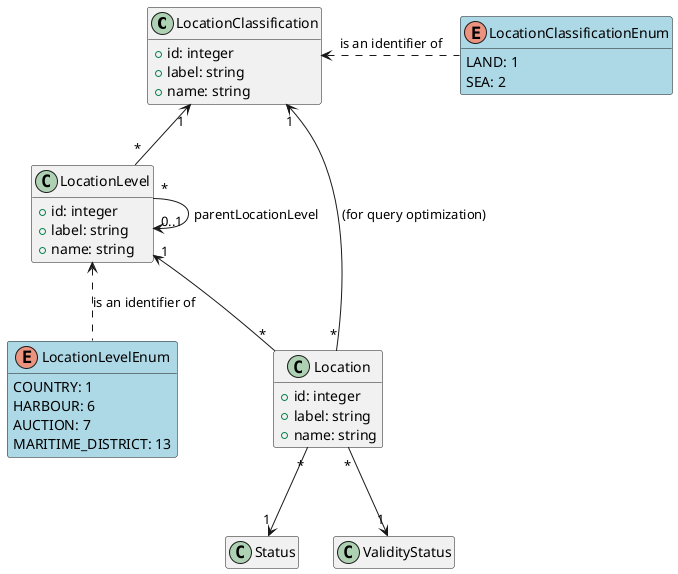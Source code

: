 @startuml
hide empty members

class LocationClassification {
    +id: integer
    +label: string
    +name: string
}

class LocationLevel {
    +id: integer
    +label: string
    +name: string
}


class Location {
    +id: integer
    +label: string
    +name: string
}

enum "LocationClassificationEnum" #lightblue {
    LAND: 1
    SEA: 2
}

enum "LocationLevelEnum" #lightblue {
    COUNTRY: 1
    HARBOUR: 6
    AUCTION: 7
    MARITIME_DISTRICT: 13
}

LocationLevel "*" -up-> "1" LocationClassification
LocationLevel "*" --> "0..1" LocationLevel: parentLocationLevel
Location "*" -up-> "1" LocationClassification: "(for query optimization)"
Location "*" -up-> "1" LocationLevel
Location "*" -down-> "1" Status
Location "*" -down-> "1" ValidityStatus: "       "

LocationClassificationEnum .left.> LocationClassification: "is an identifier of"
LocationLevelEnum .up.> LocationLevel: "is an identifier of"

@enduml
